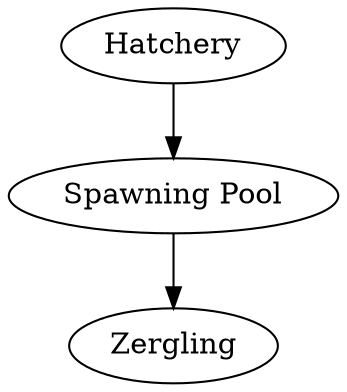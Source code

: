 digraph G {
0 [depth=0, label=Hatchery, penwidth=1, strength=1, x=0, y=0, z=0];
1 [depth=1, label="Spawning Pool", penwidth=1, strength=1, x=0, y=0, z=0];
2 [depth=2, label=Zergling, penwidth=1, strength=1, x=0, y=0, z=0];
0->1 ;
1->2 ;
}
